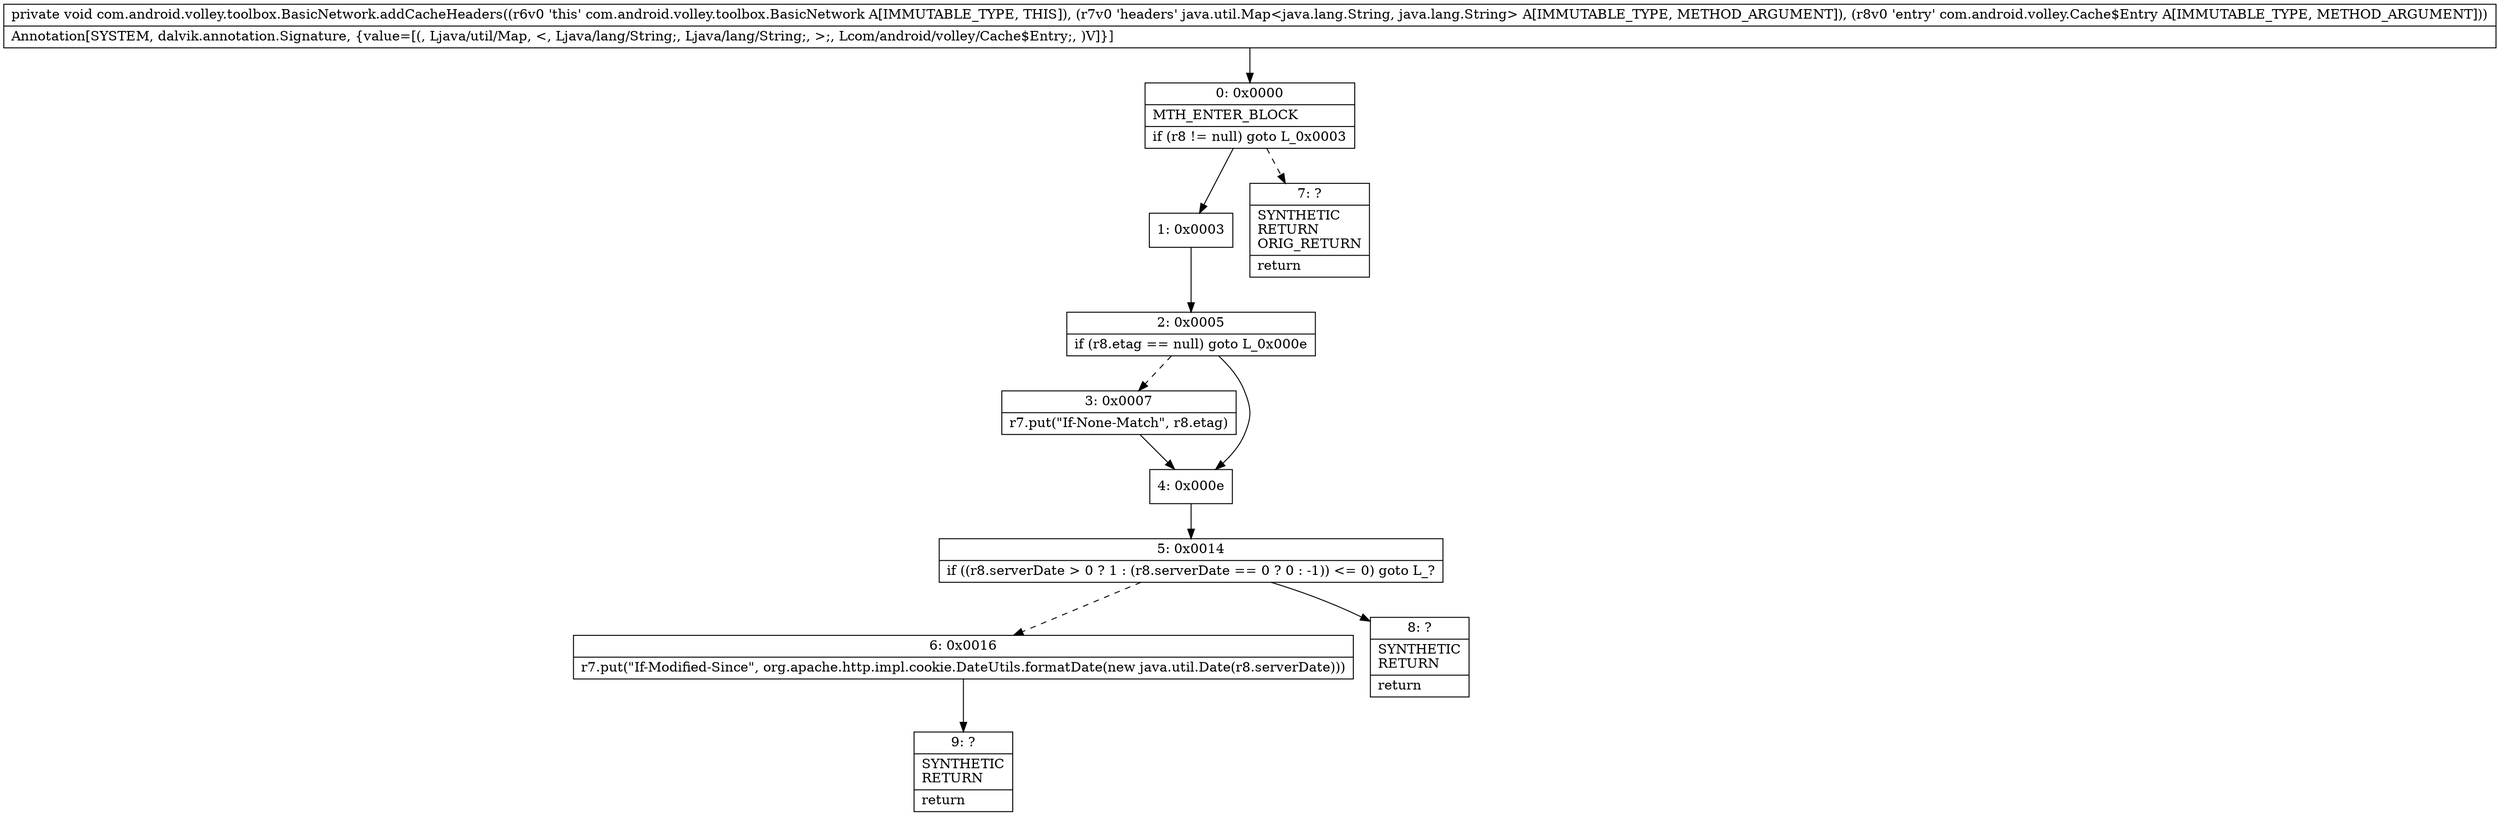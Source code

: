 digraph "CFG forcom.android.volley.toolbox.BasicNetwork.addCacheHeaders(Ljava\/util\/Map;Lcom\/android\/volley\/Cache$Entry;)V" {
Node_0 [shape=record,label="{0\:\ 0x0000|MTH_ENTER_BLOCK\l|if (r8 != null) goto L_0x0003\l}"];
Node_1 [shape=record,label="{1\:\ 0x0003}"];
Node_2 [shape=record,label="{2\:\ 0x0005|if (r8.etag == null) goto L_0x000e\l}"];
Node_3 [shape=record,label="{3\:\ 0x0007|r7.put(\"If\-None\-Match\", r8.etag)\l}"];
Node_4 [shape=record,label="{4\:\ 0x000e}"];
Node_5 [shape=record,label="{5\:\ 0x0014|if ((r8.serverDate \> 0 ? 1 : (r8.serverDate == 0 ? 0 : \-1)) \<= 0) goto L_?\l}"];
Node_6 [shape=record,label="{6\:\ 0x0016|r7.put(\"If\-Modified\-Since\", org.apache.http.impl.cookie.DateUtils.formatDate(new java.util.Date(r8.serverDate)))\l}"];
Node_7 [shape=record,label="{7\:\ ?|SYNTHETIC\lRETURN\lORIG_RETURN\l|return\l}"];
Node_8 [shape=record,label="{8\:\ ?|SYNTHETIC\lRETURN\l|return\l}"];
Node_9 [shape=record,label="{9\:\ ?|SYNTHETIC\lRETURN\l|return\l}"];
MethodNode[shape=record,label="{private void com.android.volley.toolbox.BasicNetwork.addCacheHeaders((r6v0 'this' com.android.volley.toolbox.BasicNetwork A[IMMUTABLE_TYPE, THIS]), (r7v0 'headers' java.util.Map\<java.lang.String, java.lang.String\> A[IMMUTABLE_TYPE, METHOD_ARGUMENT]), (r8v0 'entry' com.android.volley.Cache$Entry A[IMMUTABLE_TYPE, METHOD_ARGUMENT]))  | Annotation[SYSTEM, dalvik.annotation.Signature, \{value=[(, Ljava\/util\/Map, \<, Ljava\/lang\/String;, Ljava\/lang\/String;, \>;, Lcom\/android\/volley\/Cache$Entry;, )V]\}]\l}"];
MethodNode -> Node_0;
Node_0 -> Node_1;
Node_0 -> Node_7[style=dashed];
Node_1 -> Node_2;
Node_2 -> Node_3[style=dashed];
Node_2 -> Node_4;
Node_3 -> Node_4;
Node_4 -> Node_5;
Node_5 -> Node_6[style=dashed];
Node_5 -> Node_8;
Node_6 -> Node_9;
}

